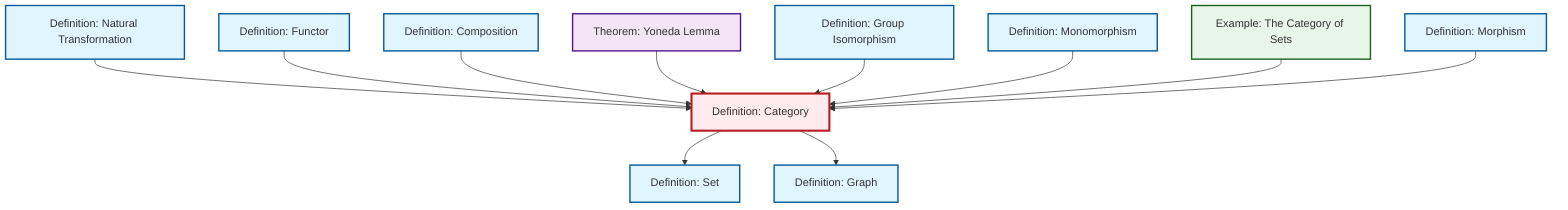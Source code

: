 graph TD
    classDef definition fill:#e1f5fe,stroke:#01579b,stroke-width:2px
    classDef theorem fill:#f3e5f5,stroke:#4a148c,stroke-width:2px
    classDef axiom fill:#fff3e0,stroke:#e65100,stroke-width:2px
    classDef example fill:#e8f5e9,stroke:#1b5e20,stroke-width:2px
    classDef current fill:#ffebee,stroke:#b71c1c,stroke-width:3px
    ex-set-category["Example: The Category of Sets"]:::example
    def-graph["Definition: Graph"]:::definition
    thm-yoneda["Theorem: Yoneda Lemma"]:::theorem
    def-morphism["Definition: Morphism"]:::definition
    def-category["Definition: Category"]:::definition
    def-monomorphism["Definition: Monomorphism"]:::definition
    def-natural-transformation["Definition: Natural Transformation"]:::definition
    def-isomorphism["Definition: Group Isomorphism"]:::definition
    def-composition["Definition: Composition"]:::definition
    def-set["Definition: Set"]:::definition
    def-functor["Definition: Functor"]:::definition
    def-natural-transformation --> def-category
    def-functor --> def-category
    def-composition --> def-category
    def-category --> def-set
    thm-yoneda --> def-category
    def-category --> def-graph
    def-isomorphism --> def-category
    def-monomorphism --> def-category
    ex-set-category --> def-category
    def-morphism --> def-category
    class def-category current